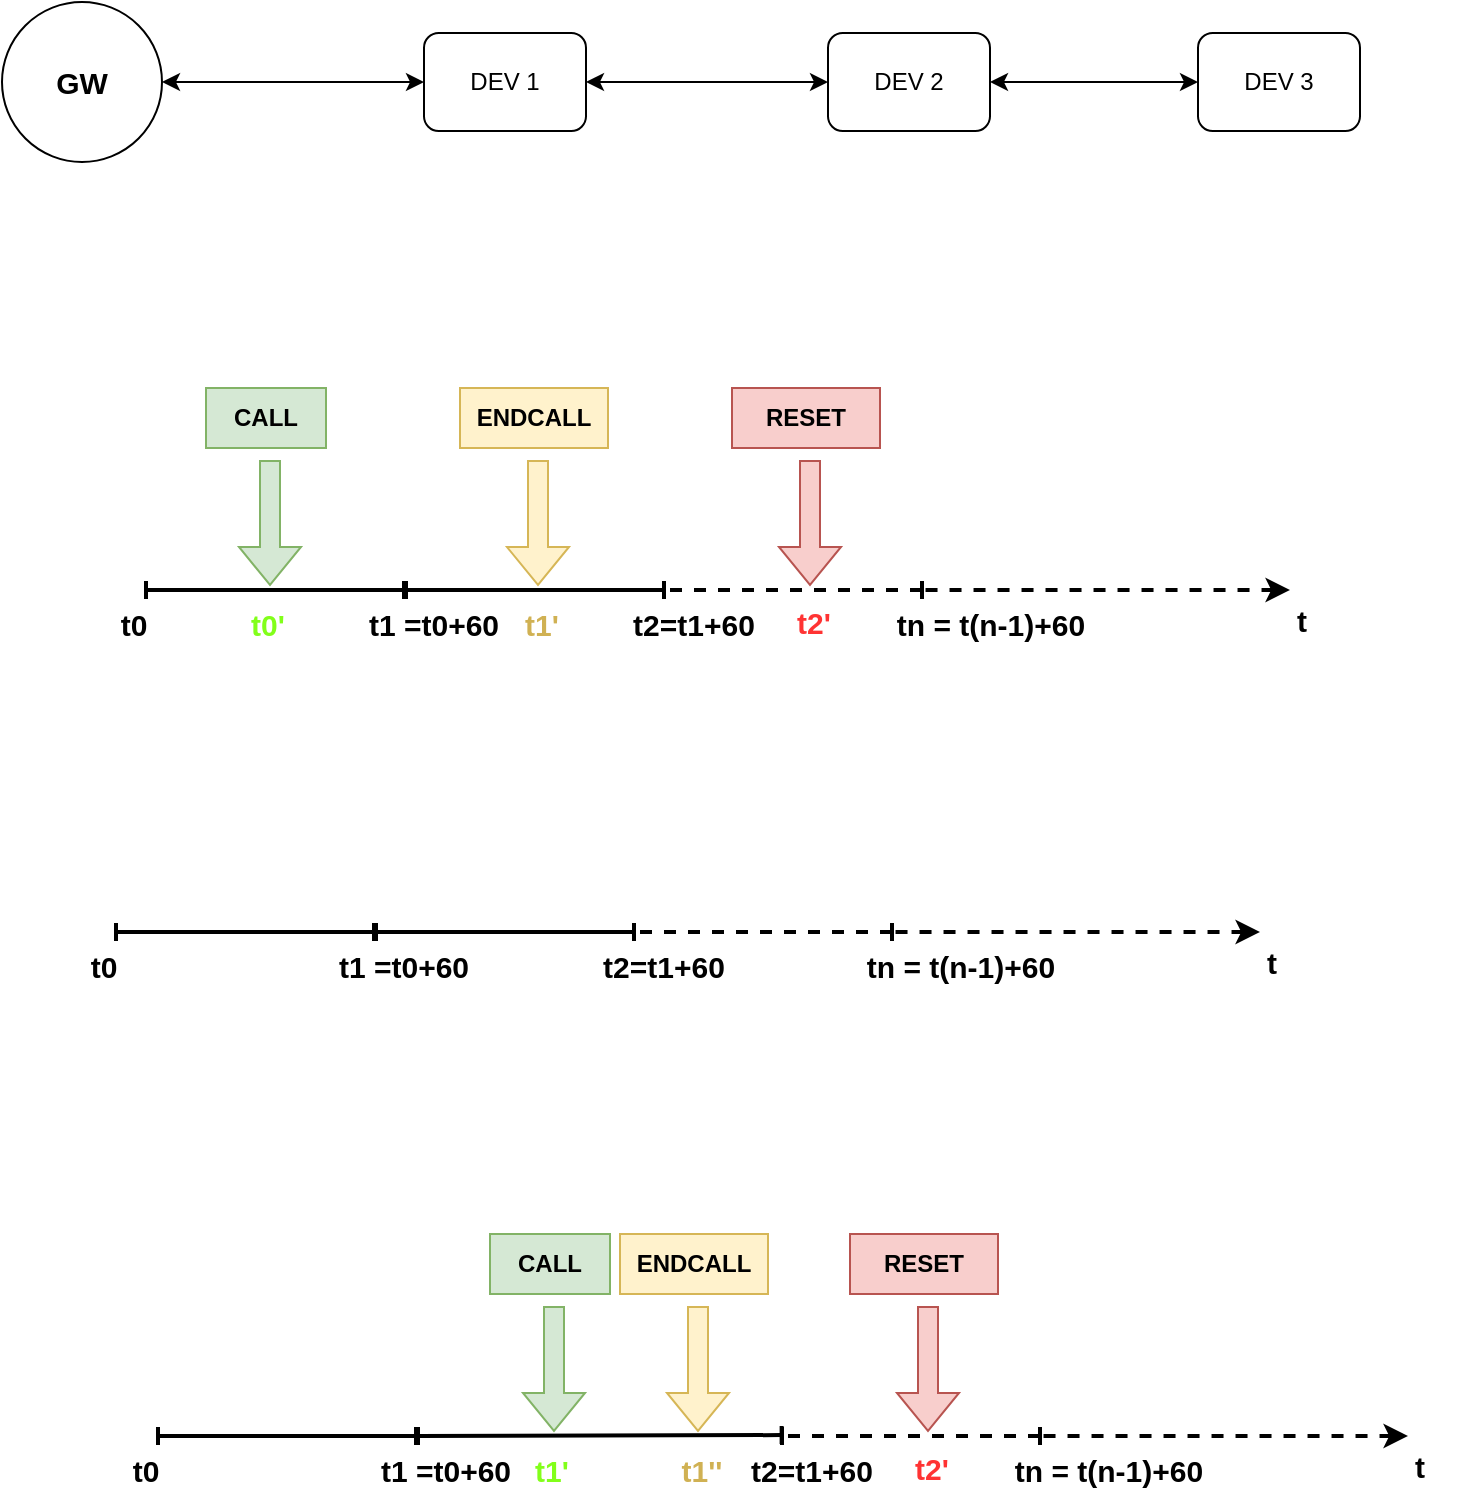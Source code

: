 <mxfile version="28.2.5">
  <diagram name="Page-1" id="IwORPIcyvNLinGr_qM0y">
    <mxGraphModel dx="1037" dy="560" grid="0" gridSize="10" guides="1" tooltips="1" connect="1" arrows="1" fold="1" page="1" pageScale="1" pageWidth="1654" pageHeight="1169" math="0" shadow="0">
      <root>
        <mxCell id="0" />
        <mxCell id="1" parent="0" />
        <mxCell id="M4vAJLtBl9Fa8xEk3J6I-4" style="edgeStyle=orthogonalEdgeStyle;rounded=0;orthogonalLoop=1;jettySize=auto;html=1;entryX=0;entryY=0.5;entryDx=0;entryDy=0;startArrow=classic;startFill=1;" edge="1" parent="1" source="M4vAJLtBl9Fa8xEk3J6I-1" target="M4vAJLtBl9Fa8xEk3J6I-2">
          <mxGeometry relative="1" as="geometry" />
        </mxCell>
        <mxCell id="M4vAJLtBl9Fa8xEk3J6I-1" value="DEV 1" style="rounded=1;whiteSpace=wrap;html=1;" vertex="1" parent="1">
          <mxGeometry x="619" y="308.5" width="81" height="49" as="geometry" />
        </mxCell>
        <mxCell id="M4vAJLtBl9Fa8xEk3J6I-5" style="edgeStyle=orthogonalEdgeStyle;rounded=0;orthogonalLoop=1;jettySize=auto;html=1;entryX=0;entryY=0.5;entryDx=0;entryDy=0;startArrow=classic;startFill=1;" edge="1" parent="1" source="M4vAJLtBl9Fa8xEk3J6I-2" target="M4vAJLtBl9Fa8xEk3J6I-3">
          <mxGeometry relative="1" as="geometry" />
        </mxCell>
        <mxCell id="M4vAJLtBl9Fa8xEk3J6I-2" value="DEV 2" style="rounded=1;whiteSpace=wrap;html=1;" vertex="1" parent="1">
          <mxGeometry x="821" y="308.5" width="81" height="49" as="geometry" />
        </mxCell>
        <mxCell id="M4vAJLtBl9Fa8xEk3J6I-3" value="DEV 3" style="rounded=1;whiteSpace=wrap;html=1;" vertex="1" parent="1">
          <mxGeometry x="1006" y="308.5" width="81" height="49" as="geometry" />
        </mxCell>
        <mxCell id="M4vAJLtBl9Fa8xEk3J6I-10" style="edgeStyle=orthogonalEdgeStyle;rounded=0;orthogonalLoop=1;jettySize=auto;html=1;entryX=0;entryY=0.5;entryDx=0;entryDy=0;startArrow=classic;startFill=1;" edge="1" parent="1" source="M4vAJLtBl9Fa8xEk3J6I-8" target="M4vAJLtBl9Fa8xEk3J6I-1">
          <mxGeometry relative="1" as="geometry" />
        </mxCell>
        <mxCell id="M4vAJLtBl9Fa8xEk3J6I-8" value="&lt;font style=&quot;font-size: 15px;&quot;&gt;&lt;b&gt;GW&lt;/b&gt;&lt;/font&gt;" style="ellipse;whiteSpace=wrap;html=1;aspect=fixed;" vertex="1" parent="1">
          <mxGeometry x="408" y="293" width="80" height="80" as="geometry" />
        </mxCell>
        <mxCell id="M4vAJLtBl9Fa8xEk3J6I-28" value="" style="group" vertex="1" connectable="0" parent="1">
          <mxGeometry x="429" y="758" width="644" height="32" as="geometry" />
        </mxCell>
        <mxCell id="M4vAJLtBl9Fa8xEk3J6I-17" value="" style="endArrow=baseDash;html=1;rounded=0;startArrow=baseDash;startFill=0;endFill=0;strokeWidth=2;" edge="1" parent="M4vAJLtBl9Fa8xEk3J6I-28">
          <mxGeometry width="50" height="50" relative="1" as="geometry">
            <mxPoint x="165" as="sourcePoint" />
            <mxPoint x="36" as="targetPoint" />
          </mxGeometry>
        </mxCell>
        <mxCell id="M4vAJLtBl9Fa8xEk3J6I-18" value="&lt;b&gt;&lt;font style=&quot;font-size: 15px;&quot;&gt;t0&lt;/font&gt;&lt;/b&gt;" style="text;html=1;align=center;verticalAlign=middle;whiteSpace=wrap;rounded=0;" vertex="1" parent="M4vAJLtBl9Fa8xEk3J6I-28">
          <mxGeometry y="2" width="60" height="30" as="geometry" />
        </mxCell>
        <mxCell id="M4vAJLtBl9Fa8xEk3J6I-19" value="&lt;b&gt;&lt;font style=&quot;font-size: 15px;&quot;&gt;t1 =t0+60&lt;/font&gt;&lt;/b&gt;" style="text;html=1;align=center;verticalAlign=middle;whiteSpace=wrap;rounded=0;" vertex="1" parent="M4vAJLtBl9Fa8xEk3J6I-28">
          <mxGeometry x="134" y="2" width="92" height="30" as="geometry" />
        </mxCell>
        <mxCell id="M4vAJLtBl9Fa8xEk3J6I-20" value="" style="endArrow=baseDash;html=1;rounded=0;startArrow=baseDash;startFill=0;endFill=0;strokeWidth=2;" edge="1" parent="M4vAJLtBl9Fa8xEk3J6I-28">
          <mxGeometry width="50" height="50" relative="1" as="geometry">
            <mxPoint x="295" as="sourcePoint" />
            <mxPoint x="166" as="targetPoint" />
          </mxGeometry>
        </mxCell>
        <mxCell id="M4vAJLtBl9Fa8xEk3J6I-22" value="&lt;b&gt;&lt;font style=&quot;font-size: 15px;&quot;&gt;t2=t1+60&lt;/font&gt;&lt;/b&gt;" style="text;html=1;align=center;verticalAlign=middle;whiteSpace=wrap;rounded=0;" vertex="1" parent="M4vAJLtBl9Fa8xEk3J6I-28">
          <mxGeometry x="264" y="2" width="92" height="30" as="geometry" />
        </mxCell>
        <mxCell id="M4vAJLtBl9Fa8xEk3J6I-23" value="" style="endArrow=baseDash;html=1;rounded=0;startArrow=classic;startFill=1;endFill=0;strokeWidth=2;dashed=1;" edge="1" parent="M4vAJLtBl9Fa8xEk3J6I-28">
          <mxGeometry width="50" height="50" relative="1" as="geometry">
            <mxPoint x="608" as="sourcePoint" />
            <mxPoint x="424" as="targetPoint" />
          </mxGeometry>
        </mxCell>
        <mxCell id="M4vAJLtBl9Fa8xEk3J6I-25" value="&lt;b&gt;&lt;font style=&quot;font-size: 15px;&quot;&gt;tn = t(n-1)+60&lt;/font&gt;&lt;/b&gt;" style="text;html=1;align=center;verticalAlign=middle;whiteSpace=wrap;rounded=0;" vertex="1" parent="M4vAJLtBl9Fa8xEk3J6I-28">
          <mxGeometry x="408" y="2" width="101" height="30" as="geometry" />
        </mxCell>
        <mxCell id="M4vAJLtBl9Fa8xEk3J6I-26" value="" style="endArrow=baseDash;html=1;rounded=0;startArrow=baseDash;startFill=0;endFill=0;strokeWidth=2;dashed=1;" edge="1" parent="M4vAJLtBl9Fa8xEk3J6I-28">
          <mxGeometry width="50" height="50" relative="1" as="geometry">
            <mxPoint x="424" as="sourcePoint" />
            <mxPoint x="295" as="targetPoint" />
          </mxGeometry>
        </mxCell>
        <mxCell id="M4vAJLtBl9Fa8xEk3J6I-27" value="&lt;b&gt;&lt;font style=&quot;font-size: 15px;&quot;&gt;t&lt;/font&gt;&lt;/b&gt;" style="text;html=1;align=center;verticalAlign=middle;whiteSpace=wrap;rounded=0;" vertex="1" parent="M4vAJLtBl9Fa8xEk3J6I-28">
          <mxGeometry x="584" width="60" height="30" as="geometry" />
        </mxCell>
        <mxCell id="M4vAJLtBl9Fa8xEk3J6I-30" value="" style="group" vertex="1" connectable="0" parent="1">
          <mxGeometry x="444" y="587" width="644" height="32" as="geometry" />
        </mxCell>
        <mxCell id="M4vAJLtBl9Fa8xEk3J6I-31" value="" style="endArrow=baseDash;html=1;rounded=0;startArrow=baseDash;startFill=0;endFill=0;strokeWidth=2;" edge="1" parent="M4vAJLtBl9Fa8xEk3J6I-30">
          <mxGeometry width="50" height="50" relative="1" as="geometry">
            <mxPoint x="165" as="sourcePoint" />
            <mxPoint x="36" as="targetPoint" />
          </mxGeometry>
        </mxCell>
        <mxCell id="M4vAJLtBl9Fa8xEk3J6I-32" value="&lt;b&gt;&lt;font style=&quot;font-size: 15px;&quot;&gt;t0&lt;/font&gt;&lt;/b&gt;" style="text;html=1;align=center;verticalAlign=middle;whiteSpace=wrap;rounded=0;" vertex="1" parent="M4vAJLtBl9Fa8xEk3J6I-30">
          <mxGeometry y="2" width="60" height="30" as="geometry" />
        </mxCell>
        <mxCell id="M4vAJLtBl9Fa8xEk3J6I-33" value="&lt;b&gt;&lt;font style=&quot;font-size: 15px;&quot;&gt;t1 =t0+60&lt;/font&gt;&lt;/b&gt;" style="text;html=1;align=center;verticalAlign=middle;whiteSpace=wrap;rounded=0;" vertex="1" parent="M4vAJLtBl9Fa8xEk3J6I-30">
          <mxGeometry x="134" y="2" width="92" height="30" as="geometry" />
        </mxCell>
        <mxCell id="M4vAJLtBl9Fa8xEk3J6I-34" value="" style="endArrow=baseDash;html=1;rounded=0;startArrow=baseDash;startFill=0;endFill=0;strokeWidth=2;" edge="1" parent="M4vAJLtBl9Fa8xEk3J6I-30">
          <mxGeometry width="50" height="50" relative="1" as="geometry">
            <mxPoint x="295" as="sourcePoint" />
            <mxPoint x="166" as="targetPoint" />
          </mxGeometry>
        </mxCell>
        <mxCell id="M4vAJLtBl9Fa8xEk3J6I-35" value="&lt;b&gt;&lt;font style=&quot;font-size: 15px;&quot;&gt;t2=t1+60&lt;/font&gt;&lt;/b&gt;" style="text;html=1;align=center;verticalAlign=middle;whiteSpace=wrap;rounded=0;" vertex="1" parent="M4vAJLtBl9Fa8xEk3J6I-30">
          <mxGeometry x="264" y="2" width="92" height="30" as="geometry" />
        </mxCell>
        <mxCell id="M4vAJLtBl9Fa8xEk3J6I-36" value="" style="endArrow=baseDash;html=1;rounded=0;startArrow=classic;startFill=1;endFill=0;strokeWidth=2;dashed=1;" edge="1" parent="M4vAJLtBl9Fa8xEk3J6I-30">
          <mxGeometry width="50" height="50" relative="1" as="geometry">
            <mxPoint x="608" as="sourcePoint" />
            <mxPoint x="424" as="targetPoint" />
          </mxGeometry>
        </mxCell>
        <mxCell id="M4vAJLtBl9Fa8xEk3J6I-37" value="&lt;b&gt;&lt;font style=&quot;font-size: 15px;&quot;&gt;tn = t(n-1)+60&lt;/font&gt;&lt;/b&gt;" style="text;html=1;align=center;verticalAlign=middle;whiteSpace=wrap;rounded=0;" vertex="1" parent="M4vAJLtBl9Fa8xEk3J6I-30">
          <mxGeometry x="408" y="2" width="101" height="30" as="geometry" />
        </mxCell>
        <mxCell id="M4vAJLtBl9Fa8xEk3J6I-38" value="" style="endArrow=baseDash;html=1;rounded=0;startArrow=baseDash;startFill=0;endFill=0;strokeWidth=2;dashed=1;" edge="1" parent="M4vAJLtBl9Fa8xEk3J6I-30">
          <mxGeometry width="50" height="50" relative="1" as="geometry">
            <mxPoint x="424" as="sourcePoint" />
            <mxPoint x="295" as="targetPoint" />
          </mxGeometry>
        </mxCell>
        <mxCell id="M4vAJLtBl9Fa8xEk3J6I-39" value="&lt;b&gt;&lt;font style=&quot;font-size: 15px;&quot;&gt;t&lt;/font&gt;&lt;/b&gt;" style="text;html=1;align=center;verticalAlign=middle;whiteSpace=wrap;rounded=0;" vertex="1" parent="M4vAJLtBl9Fa8xEk3J6I-30">
          <mxGeometry x="584" width="60" height="30" as="geometry" />
        </mxCell>
        <mxCell id="M4vAJLtBl9Fa8xEk3J6I-51" value="&lt;b&gt;&lt;font style=&quot;font-size: 15px; color: rgb(130, 255, 26);&quot;&gt;t0&#39;&lt;/font&gt;&lt;/b&gt;" style="text;html=1;align=center;verticalAlign=middle;whiteSpace=wrap;rounded=0;" vertex="1" parent="M4vAJLtBl9Fa8xEk3J6I-30">
          <mxGeometry x="67" y="2" width="60" height="30" as="geometry" />
        </mxCell>
        <mxCell id="M4vAJLtBl9Fa8xEk3J6I-55" value="&lt;b&gt;&lt;font style=&quot;font-size: 15px; color: rgb(208, 177, 83);&quot;&gt;t1&#39;&lt;/font&gt;&lt;/b&gt;" style="text;html=1;align=center;verticalAlign=middle;whiteSpace=wrap;rounded=0;" vertex="1" parent="M4vAJLtBl9Fa8xEk3J6I-30">
          <mxGeometry x="204" y="2" width="60" height="30" as="geometry" />
        </mxCell>
        <mxCell id="M4vAJLtBl9Fa8xEk3J6I-58" value="&lt;b&gt;&lt;font style=&quot;font-size: 15px; color: rgb(255, 51, 51);&quot;&gt;t2&#39;&lt;/font&gt;&lt;/b&gt;" style="text;html=1;align=center;verticalAlign=middle;whiteSpace=wrap;rounded=0;" vertex="1" parent="M4vAJLtBl9Fa8xEk3J6I-30">
          <mxGeometry x="340" y="1" width="60" height="30" as="geometry" />
        </mxCell>
        <mxCell id="M4vAJLtBl9Fa8xEk3J6I-40" value="" style="shape=flexArrow;endArrow=classic;html=1;rounded=0;fillColor=#d5e8d4;strokeColor=#82b366;" edge="1" parent="1">
          <mxGeometry width="50" height="50" relative="1" as="geometry">
            <mxPoint x="542" y="522" as="sourcePoint" />
            <mxPoint x="542" y="585" as="targetPoint" />
          </mxGeometry>
        </mxCell>
        <mxCell id="M4vAJLtBl9Fa8xEk3J6I-52" value="CALL" style="text;html=1;align=center;verticalAlign=middle;whiteSpace=wrap;rounded=0;fillColor=#d5e8d4;strokeColor=#82b366;fontStyle=1" vertex="1" parent="1">
          <mxGeometry x="510" y="486" width="60" height="30" as="geometry" />
        </mxCell>
        <mxCell id="M4vAJLtBl9Fa8xEk3J6I-53" value="" style="shape=flexArrow;endArrow=classic;html=1;rounded=0;fillColor=#fff2cc;strokeColor=#d6b656;" edge="1" parent="1">
          <mxGeometry width="50" height="50" relative="1" as="geometry">
            <mxPoint x="676" y="522" as="sourcePoint" />
            <mxPoint x="676" y="585" as="targetPoint" />
          </mxGeometry>
        </mxCell>
        <mxCell id="M4vAJLtBl9Fa8xEk3J6I-54" value="ENDCALL" style="text;html=1;align=center;verticalAlign=middle;whiteSpace=wrap;rounded=0;fillColor=#fff2cc;strokeColor=#d6b656;fontStyle=1" vertex="1" parent="1">
          <mxGeometry x="637" y="486" width="74" height="30" as="geometry" />
        </mxCell>
        <mxCell id="M4vAJLtBl9Fa8xEk3J6I-56" value="" style="shape=flexArrow;endArrow=classic;html=1;rounded=0;fillColor=#f8cecc;strokeColor=#b85450;" edge="1" parent="1">
          <mxGeometry width="50" height="50" relative="1" as="geometry">
            <mxPoint x="812" y="522" as="sourcePoint" />
            <mxPoint x="812" y="585" as="targetPoint" />
          </mxGeometry>
        </mxCell>
        <mxCell id="M4vAJLtBl9Fa8xEk3J6I-57" value="RESET" style="text;html=1;align=center;verticalAlign=middle;whiteSpace=wrap;rounded=0;fillColor=#f8cecc;strokeColor=#b85450;fontStyle=1" vertex="1" parent="1">
          <mxGeometry x="773" y="486" width="74" height="30" as="geometry" />
        </mxCell>
        <mxCell id="M4vAJLtBl9Fa8xEk3J6I-59" value="" style="group" vertex="1" connectable="0" parent="1">
          <mxGeometry x="450" y="1010" width="697" height="32" as="geometry" />
        </mxCell>
        <mxCell id="M4vAJLtBl9Fa8xEk3J6I-60" value="" style="endArrow=baseDash;html=1;rounded=0;startArrow=baseDash;startFill=0;endFill=0;strokeWidth=2;" edge="1" parent="M4vAJLtBl9Fa8xEk3J6I-59">
          <mxGeometry width="50" height="50" relative="1" as="geometry">
            <mxPoint x="165" as="sourcePoint" />
            <mxPoint x="36" as="targetPoint" />
          </mxGeometry>
        </mxCell>
        <mxCell id="M4vAJLtBl9Fa8xEk3J6I-61" value="&lt;b&gt;&lt;font style=&quot;font-size: 15px;&quot;&gt;t0&lt;/font&gt;&lt;/b&gt;" style="text;html=1;align=center;verticalAlign=middle;whiteSpace=wrap;rounded=0;" vertex="1" parent="M4vAJLtBl9Fa8xEk3J6I-59">
          <mxGeometry y="2" width="60" height="30" as="geometry" />
        </mxCell>
        <mxCell id="M4vAJLtBl9Fa8xEk3J6I-62" value="&lt;b&gt;&lt;font style=&quot;font-size: 15px;&quot;&gt;t1 =t0+60&lt;/font&gt;&lt;/b&gt;" style="text;html=1;align=center;verticalAlign=middle;whiteSpace=wrap;rounded=0;" vertex="1" parent="M4vAJLtBl9Fa8xEk3J6I-59">
          <mxGeometry x="134" y="2" width="92" height="30" as="geometry" />
        </mxCell>
        <mxCell id="M4vAJLtBl9Fa8xEk3J6I-63" value="" style="endArrow=baseDash;html=1;rounded=0;startArrow=baseDash;startFill=0;endFill=0;strokeWidth=2;exitX=0.335;exitY=-0.082;exitDx=0;exitDy=0;exitPerimeter=0;" edge="1" parent="M4vAJLtBl9Fa8xEk3J6I-59" source="M4vAJLtBl9Fa8xEk3J6I-64">
          <mxGeometry width="50" height="50" relative="1" as="geometry">
            <mxPoint x="295" as="sourcePoint" />
            <mxPoint x="166" as="targetPoint" />
          </mxGeometry>
        </mxCell>
        <mxCell id="M4vAJLtBl9Fa8xEk3J6I-69" value="&lt;b&gt;&lt;font style=&quot;font-size: 15px; color: rgb(130, 255, 26);&quot;&gt;t1&#39;&lt;/font&gt;&lt;/b&gt;" style="text;html=1;align=center;verticalAlign=middle;whiteSpace=wrap;rounded=0;" vertex="1" parent="M4vAJLtBl9Fa8xEk3J6I-59">
          <mxGeometry x="203" y="2" width="60" height="30" as="geometry" />
        </mxCell>
        <mxCell id="M4vAJLtBl9Fa8xEk3J6I-70" value="&lt;b&gt;&lt;font style=&quot;font-size: 15px; color: rgb(208, 177, 83);&quot;&gt;t1&#39;&#39;&lt;/font&gt;&lt;/b&gt;" style="text;html=1;align=center;verticalAlign=middle;whiteSpace=wrap;rounded=0;" vertex="1" parent="M4vAJLtBl9Fa8xEk3J6I-59">
          <mxGeometry x="278" y="2" width="60" height="30" as="geometry" />
        </mxCell>
        <mxCell id="M4vAJLtBl9Fa8xEk3J6I-65" value="" style="endArrow=baseDash;html=1;rounded=0;startArrow=classic;startFill=1;endFill=0;strokeWidth=2;dashed=1;" edge="1" parent="M4vAJLtBl9Fa8xEk3J6I-59">
          <mxGeometry width="50" height="50" relative="1" as="geometry">
            <mxPoint x="661" as="sourcePoint" />
            <mxPoint x="477" as="targetPoint" />
          </mxGeometry>
        </mxCell>
        <mxCell id="M4vAJLtBl9Fa8xEk3J6I-66" value="&lt;b&gt;&lt;font style=&quot;font-size: 15px;&quot;&gt;tn = t(n-1)+60&lt;/font&gt;&lt;/b&gt;" style="text;html=1;align=center;verticalAlign=middle;whiteSpace=wrap;rounded=0;" vertex="1" parent="M4vAJLtBl9Fa8xEk3J6I-59">
          <mxGeometry x="461" y="2" width="101" height="30" as="geometry" />
        </mxCell>
        <mxCell id="M4vAJLtBl9Fa8xEk3J6I-67" value="" style="endArrow=baseDash;html=1;rounded=0;startArrow=baseDash;startFill=0;endFill=0;strokeWidth=2;dashed=1;" edge="1" parent="M4vAJLtBl9Fa8xEk3J6I-59">
          <mxGeometry width="50" height="50" relative="1" as="geometry">
            <mxPoint x="477" as="sourcePoint" />
            <mxPoint x="348" as="targetPoint" />
          </mxGeometry>
        </mxCell>
        <mxCell id="M4vAJLtBl9Fa8xEk3J6I-68" value="&lt;b&gt;&lt;font style=&quot;font-size: 15px;&quot;&gt;t&lt;/font&gt;&lt;/b&gt;" style="text;html=1;align=center;verticalAlign=middle;whiteSpace=wrap;rounded=0;" vertex="1" parent="M4vAJLtBl9Fa8xEk3J6I-59">
          <mxGeometry x="637" width="60" height="30" as="geometry" />
        </mxCell>
        <mxCell id="M4vAJLtBl9Fa8xEk3J6I-71" value="&lt;b&gt;&lt;font style=&quot;font-size: 15px; color: rgb(255, 51, 51);&quot;&gt;t2&#39;&lt;/font&gt;&lt;/b&gt;" style="text;html=1;align=center;verticalAlign=middle;whiteSpace=wrap;rounded=0;" vertex="1" parent="M4vAJLtBl9Fa8xEk3J6I-59">
          <mxGeometry x="393" y="1" width="60" height="30" as="geometry" />
        </mxCell>
        <mxCell id="M4vAJLtBl9Fa8xEk3J6I-76" value="" style="shape=flexArrow;endArrow=classic;html=1;rounded=0;fillColor=#f8cecc;strokeColor=#b85450;" edge="1" parent="M4vAJLtBl9Fa8xEk3J6I-59">
          <mxGeometry width="50" height="50" relative="1" as="geometry">
            <mxPoint x="421" y="-65" as="sourcePoint" />
            <mxPoint x="421" y="-2" as="targetPoint" />
          </mxGeometry>
        </mxCell>
        <mxCell id="M4vAJLtBl9Fa8xEk3J6I-77" value="RESET" style="text;html=1;align=center;verticalAlign=middle;whiteSpace=wrap;rounded=0;fillColor=#f8cecc;strokeColor=#b85450;fontStyle=1" vertex="1" parent="M4vAJLtBl9Fa8xEk3J6I-59">
          <mxGeometry x="382" y="-101" width="74" height="30" as="geometry" />
        </mxCell>
        <mxCell id="M4vAJLtBl9Fa8xEk3J6I-64" value="&lt;b&gt;&lt;font style=&quot;font-size: 15px;&quot;&gt;t2=t1+60&lt;/font&gt;&lt;/b&gt;" style="text;html=1;align=center;verticalAlign=middle;whiteSpace=wrap;rounded=0;" vertex="1" parent="M4vAJLtBl9Fa8xEk3J6I-59">
          <mxGeometry x="317" y="2" width="92" height="30" as="geometry" />
        </mxCell>
        <mxCell id="M4vAJLtBl9Fa8xEk3J6I-72" value="" style="shape=flexArrow;endArrow=classic;html=1;rounded=0;fillColor=#d5e8d4;strokeColor=#82b366;" edge="1" parent="1">
          <mxGeometry width="50" height="50" relative="1" as="geometry">
            <mxPoint x="684" y="945" as="sourcePoint" />
            <mxPoint x="684" y="1008" as="targetPoint" />
          </mxGeometry>
        </mxCell>
        <mxCell id="M4vAJLtBl9Fa8xEk3J6I-73" value="CALL" style="text;html=1;align=center;verticalAlign=middle;whiteSpace=wrap;rounded=0;fillColor=#d5e8d4;strokeColor=#82b366;fontStyle=1" vertex="1" parent="1">
          <mxGeometry x="652" y="909" width="60" height="30" as="geometry" />
        </mxCell>
        <mxCell id="M4vAJLtBl9Fa8xEk3J6I-74" value="" style="shape=flexArrow;endArrow=classic;html=1;rounded=0;fillColor=#fff2cc;strokeColor=#d6b656;" edge="1" parent="1">
          <mxGeometry width="50" height="50" relative="1" as="geometry">
            <mxPoint x="756" y="945" as="sourcePoint" />
            <mxPoint x="756" y="1008" as="targetPoint" />
          </mxGeometry>
        </mxCell>
        <mxCell id="M4vAJLtBl9Fa8xEk3J6I-75" value="ENDCALL" style="text;html=1;align=center;verticalAlign=middle;whiteSpace=wrap;rounded=0;fillColor=#fff2cc;strokeColor=#d6b656;fontStyle=1" vertex="1" parent="1">
          <mxGeometry x="717" y="909" width="74" height="30" as="geometry" />
        </mxCell>
      </root>
    </mxGraphModel>
  </diagram>
</mxfile>
